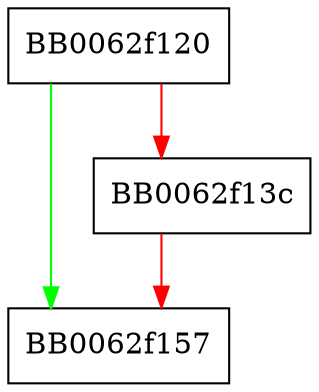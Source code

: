 digraph drbg_bytes {
  node [shape="box"];
  graph [splines=ortho];
  BB0062f120 -> BB0062f157 [color="green"];
  BB0062f120 -> BB0062f13c [color="red"];
  BB0062f13c -> BB0062f157 [color="red"];
}